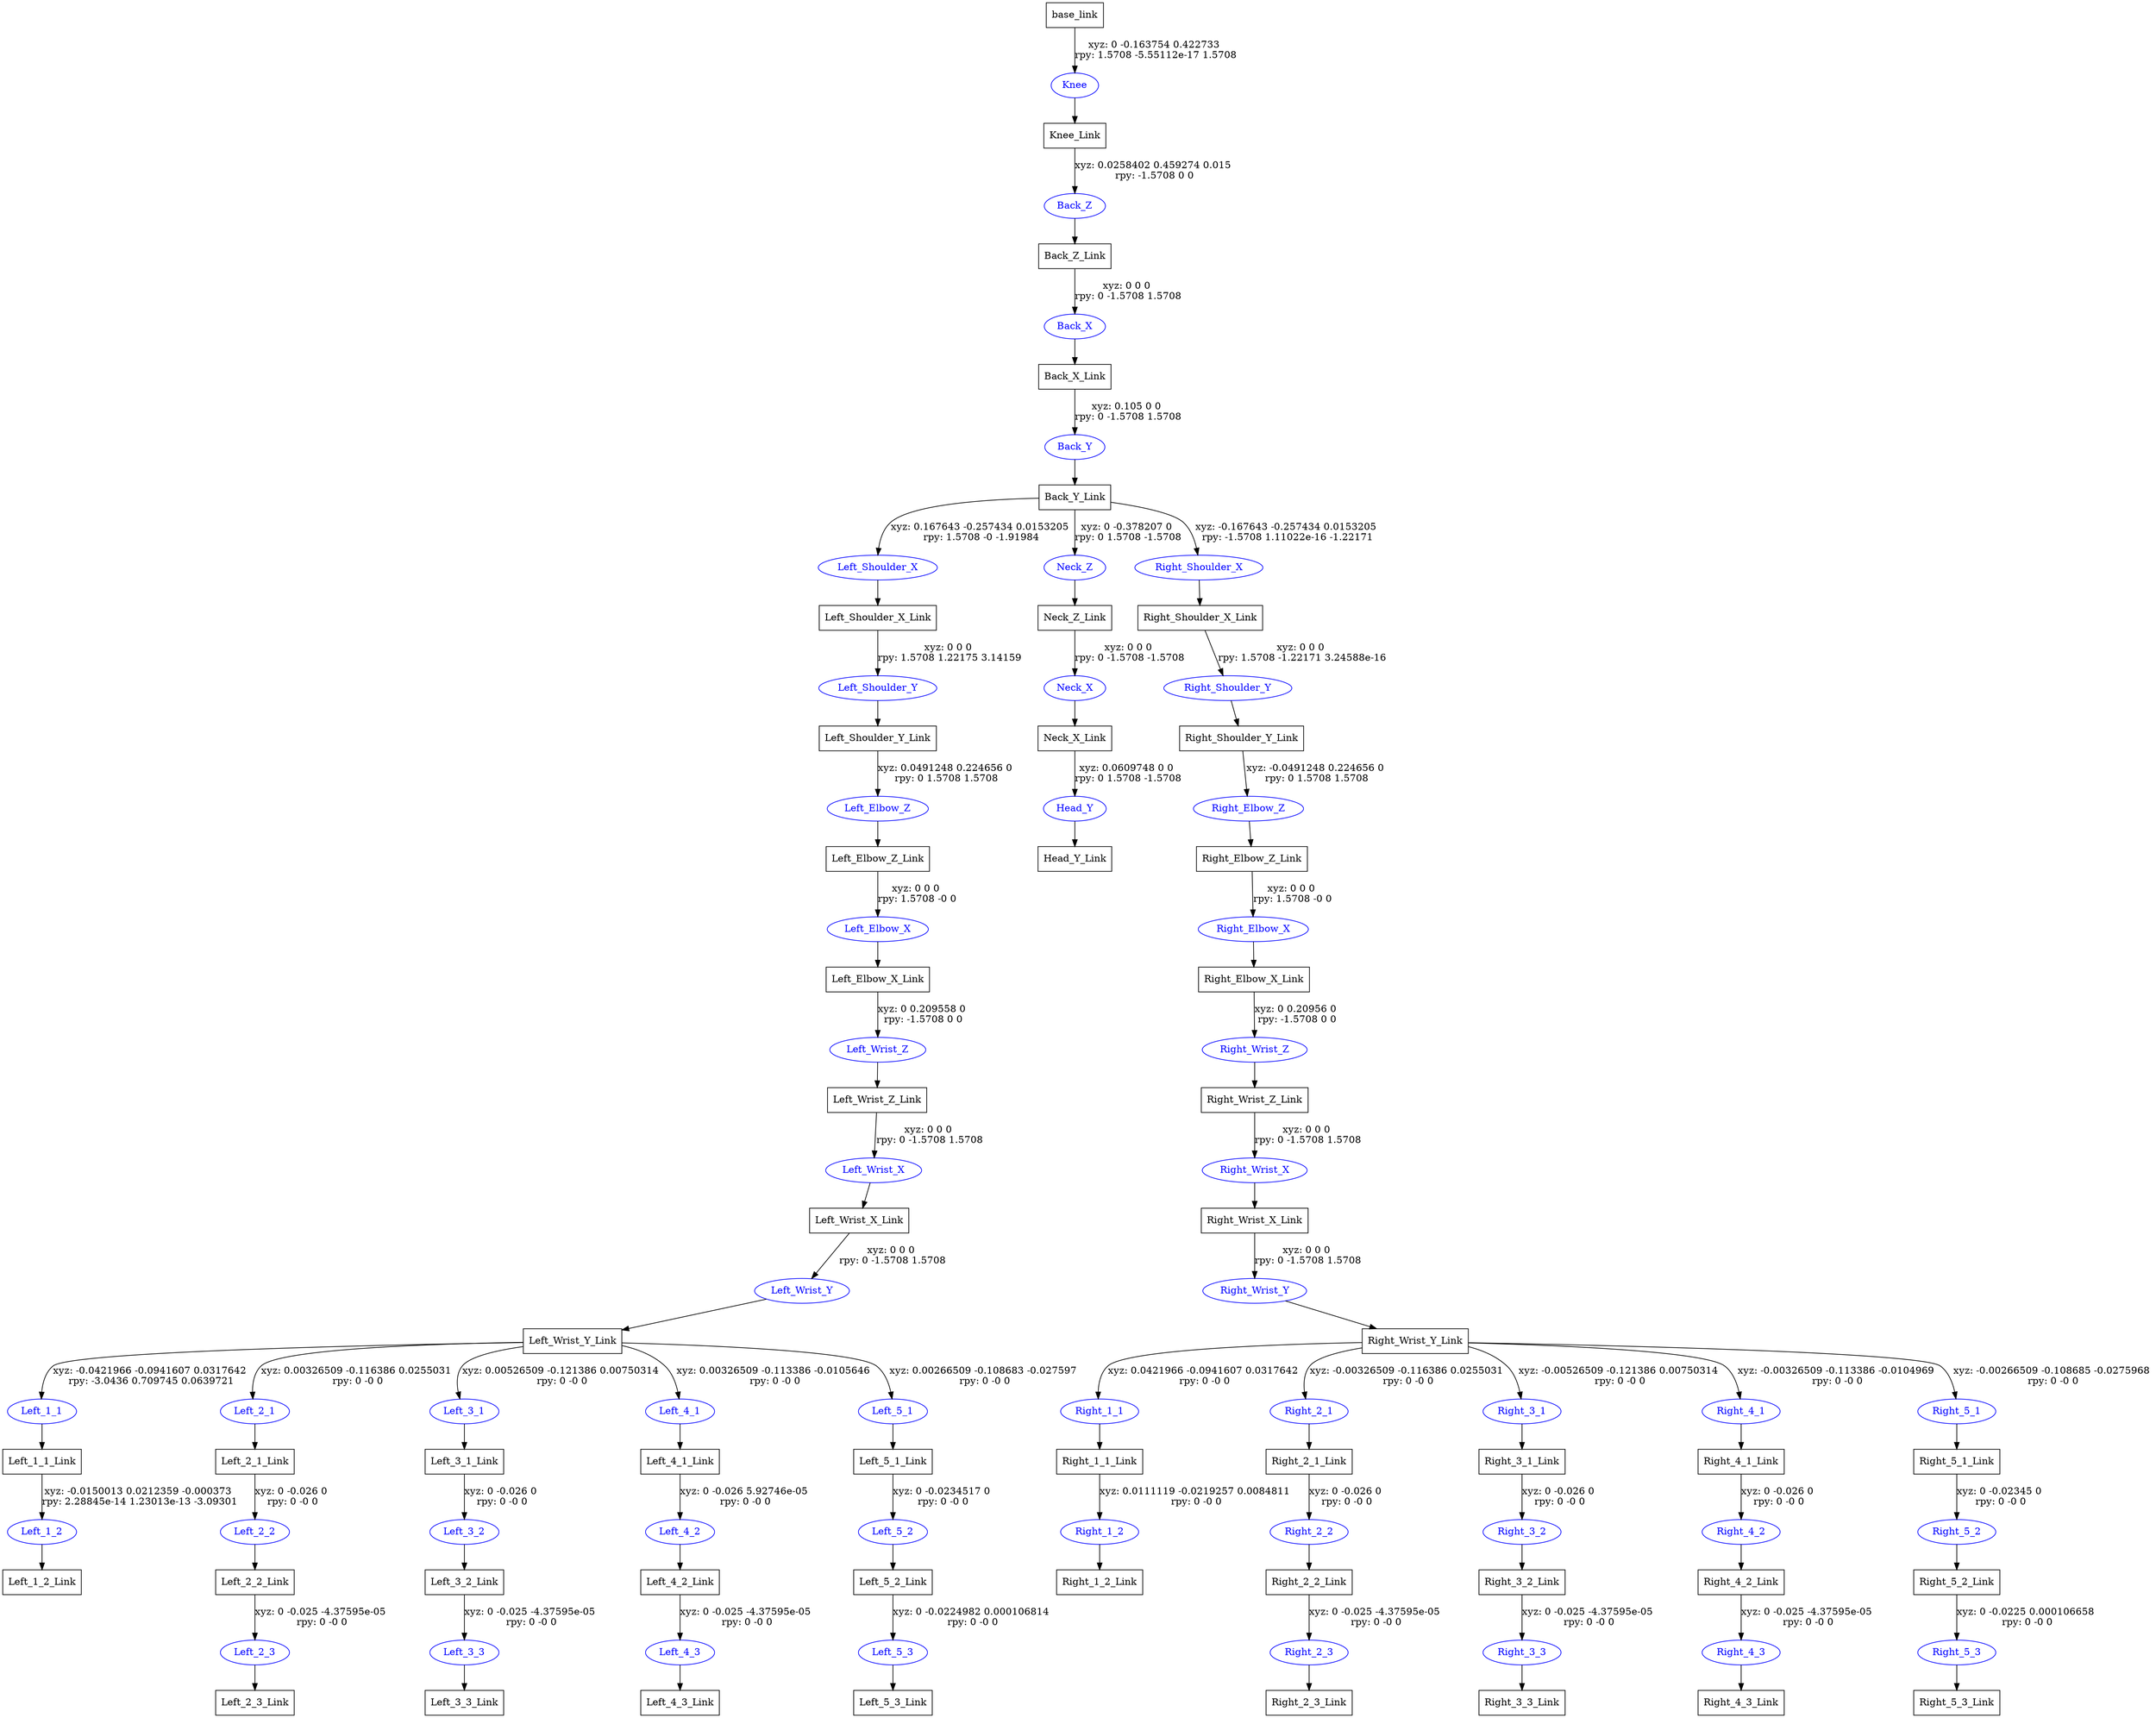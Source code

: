digraph G {
node [shape=box];
"base_link" [label="base_link"];
"Knee_Link" [label="Knee_Link"];
"Back_Z_Link" [label="Back_Z_Link"];
"Back_X_Link" [label="Back_X_Link"];
"Back_Y_Link" [label="Back_Y_Link"];
"Left_Shoulder_X_Link" [label="Left_Shoulder_X_Link"];
"Left_Shoulder_Y_Link" [label="Left_Shoulder_Y_Link"];
"Left_Elbow_Z_Link" [label="Left_Elbow_Z_Link"];
"Left_Elbow_X_Link" [label="Left_Elbow_X_Link"];
"Left_Wrist_Z_Link" [label="Left_Wrist_Z_Link"];
"Left_Wrist_X_Link" [label="Left_Wrist_X_Link"];
"Left_Wrist_Y_Link" [label="Left_Wrist_Y_Link"];
"Left_1_1_Link" [label="Left_1_1_Link"];
"Left_1_2_Link" [label="Left_1_2_Link"];
"Left_2_1_Link" [label="Left_2_1_Link"];
"Left_2_2_Link" [label="Left_2_2_Link"];
"Left_2_3_Link" [label="Left_2_3_Link"];
"Left_3_1_Link" [label="Left_3_1_Link"];
"Left_3_2_Link" [label="Left_3_2_Link"];
"Left_3_3_Link" [label="Left_3_3_Link"];
"Left_4_1_Link" [label="Left_4_1_Link"];
"Left_4_2_Link" [label="Left_4_2_Link"];
"Left_4_3_Link" [label="Left_4_3_Link"];
"Left_5_1_Link" [label="Left_5_1_Link"];
"Left_5_2_Link" [label="Left_5_2_Link"];
"Left_5_3_Link" [label="Left_5_3_Link"];
"Neck_Z_Link" [label="Neck_Z_Link"];
"Neck_X_Link" [label="Neck_X_Link"];
"Head_Y_Link" [label="Head_Y_Link"];
"Right_Shoulder_X_Link" [label="Right_Shoulder_X_Link"];
"Right_Shoulder_Y_Link" [label="Right_Shoulder_Y_Link"];
"Right_Elbow_Z_Link" [label="Right_Elbow_Z_Link"];
"Right_Elbow_X_Link" [label="Right_Elbow_X_Link"];
"Right_Wrist_Z_Link" [label="Right_Wrist_Z_Link"];
"Right_Wrist_X_Link" [label="Right_Wrist_X_Link"];
"Right_Wrist_Y_Link" [label="Right_Wrist_Y_Link"];
"Right_1_1_Link" [label="Right_1_1_Link"];
"Right_1_2_Link" [label="Right_1_2_Link"];
"Right_2_1_Link" [label="Right_2_1_Link"];
"Right_2_2_Link" [label="Right_2_2_Link"];
"Right_2_3_Link" [label="Right_2_3_Link"];
"Right_3_1_Link" [label="Right_3_1_Link"];
"Right_3_2_Link" [label="Right_3_2_Link"];
"Right_3_3_Link" [label="Right_3_3_Link"];
"Right_4_1_Link" [label="Right_4_1_Link"];
"Right_4_2_Link" [label="Right_4_2_Link"];
"Right_4_3_Link" [label="Right_4_3_Link"];
"Right_5_1_Link" [label="Right_5_1_Link"];
"Right_5_2_Link" [label="Right_5_2_Link"];
"Right_5_3_Link" [label="Right_5_3_Link"];
node [shape=ellipse, color=blue, fontcolor=blue];
"base_link" -> "Knee" [label="xyz: 0 -0.163754 0.422733 \nrpy: 1.5708 -5.55112e-17 1.5708"]
"Knee" -> "Knee_Link"
"Knee_Link" -> "Back_Z" [label="xyz: 0.0258402 0.459274 0.015 \nrpy: -1.5708 0 0"]
"Back_Z" -> "Back_Z_Link"
"Back_Z_Link" -> "Back_X" [label="xyz: 0 0 0 \nrpy: 0 -1.5708 1.5708"]
"Back_X" -> "Back_X_Link"
"Back_X_Link" -> "Back_Y" [label="xyz: 0.105 0 0 \nrpy: 0 -1.5708 1.5708"]
"Back_Y" -> "Back_Y_Link"
"Back_Y_Link" -> "Left_Shoulder_X" [label="xyz: 0.167643 -0.257434 0.0153205 \nrpy: 1.5708 -0 -1.91984"]
"Left_Shoulder_X" -> "Left_Shoulder_X_Link"
"Left_Shoulder_X_Link" -> "Left_Shoulder_Y" [label="xyz: 0 0 0 \nrpy: 1.5708 1.22175 3.14159"]
"Left_Shoulder_Y" -> "Left_Shoulder_Y_Link"
"Left_Shoulder_Y_Link" -> "Left_Elbow_Z" [label="xyz: 0.0491248 0.224656 0 \nrpy: 0 1.5708 1.5708"]
"Left_Elbow_Z" -> "Left_Elbow_Z_Link"
"Left_Elbow_Z_Link" -> "Left_Elbow_X" [label="xyz: 0 0 0 \nrpy: 1.5708 -0 0"]
"Left_Elbow_X" -> "Left_Elbow_X_Link"
"Left_Elbow_X_Link" -> "Left_Wrist_Z" [label="xyz: 0 0.209558 0 \nrpy: -1.5708 0 0"]
"Left_Wrist_Z" -> "Left_Wrist_Z_Link"
"Left_Wrist_Z_Link" -> "Left_Wrist_X" [label="xyz: 0 0 0 \nrpy: 0 -1.5708 1.5708"]
"Left_Wrist_X" -> "Left_Wrist_X_Link"
"Left_Wrist_X_Link" -> "Left_Wrist_Y" [label="xyz: 0 0 0 \nrpy: 0 -1.5708 1.5708"]
"Left_Wrist_Y" -> "Left_Wrist_Y_Link"
"Left_Wrist_Y_Link" -> "Left_1_1" [label="xyz: -0.0421966 -0.0941607 0.0317642 \nrpy: -3.0436 0.709745 0.0639721"]
"Left_1_1" -> "Left_1_1_Link"
"Left_1_1_Link" -> "Left_1_2" [label="xyz: -0.0150013 0.0212359 -0.000373 \nrpy: 2.28845e-14 1.23013e-13 -3.09301"]
"Left_1_2" -> "Left_1_2_Link"
"Left_Wrist_Y_Link" -> "Left_2_1" [label="xyz: 0.00326509 -0.116386 0.0255031 \nrpy: 0 -0 0"]
"Left_2_1" -> "Left_2_1_Link"
"Left_2_1_Link" -> "Left_2_2" [label="xyz: 0 -0.026 0 \nrpy: 0 -0 0"]
"Left_2_2" -> "Left_2_2_Link"
"Left_2_2_Link" -> "Left_2_3" [label="xyz: 0 -0.025 -4.37595e-05 \nrpy: 0 -0 0"]
"Left_2_3" -> "Left_2_3_Link"
"Left_Wrist_Y_Link" -> "Left_3_1" [label="xyz: 0.00526509 -0.121386 0.00750314 \nrpy: 0 -0 0"]
"Left_3_1" -> "Left_3_1_Link"
"Left_3_1_Link" -> "Left_3_2" [label="xyz: 0 -0.026 0 \nrpy: 0 -0 0"]
"Left_3_2" -> "Left_3_2_Link"
"Left_3_2_Link" -> "Left_3_3" [label="xyz: 0 -0.025 -4.37595e-05 \nrpy: 0 -0 0"]
"Left_3_3" -> "Left_3_3_Link"
"Left_Wrist_Y_Link" -> "Left_4_1" [label="xyz: 0.00326509 -0.113386 -0.0105646 \nrpy: 0 -0 0"]
"Left_4_1" -> "Left_4_1_Link"
"Left_4_1_Link" -> "Left_4_2" [label="xyz: 0 -0.026 5.92746e-05 \nrpy: 0 -0 0"]
"Left_4_2" -> "Left_4_2_Link"
"Left_4_2_Link" -> "Left_4_3" [label="xyz: 0 -0.025 -4.37595e-05 \nrpy: 0 -0 0"]
"Left_4_3" -> "Left_4_3_Link"
"Left_Wrist_Y_Link" -> "Left_5_1" [label="xyz: 0.00266509 -0.108683 -0.027597 \nrpy: 0 -0 0"]
"Left_5_1" -> "Left_5_1_Link"
"Left_5_1_Link" -> "Left_5_2" [label="xyz: 0 -0.0234517 0 \nrpy: 0 -0 0"]
"Left_5_2" -> "Left_5_2_Link"
"Left_5_2_Link" -> "Left_5_3" [label="xyz: 0 -0.0224982 0.000106814 \nrpy: 0 -0 0"]
"Left_5_3" -> "Left_5_3_Link"
"Back_Y_Link" -> "Neck_Z" [label="xyz: 0 -0.378207 0 \nrpy: 0 1.5708 -1.5708"]
"Neck_Z" -> "Neck_Z_Link"
"Neck_Z_Link" -> "Neck_X" [label="xyz: 0 0 0 \nrpy: 0 -1.5708 -1.5708"]
"Neck_X" -> "Neck_X_Link"
"Neck_X_Link" -> "Head_Y" [label="xyz: 0.0609748 0 0 \nrpy: 0 1.5708 -1.5708"]
"Head_Y" -> "Head_Y_Link"
"Back_Y_Link" -> "Right_Shoulder_X" [label="xyz: -0.167643 -0.257434 0.0153205 \nrpy: -1.5708 1.11022e-16 -1.22171"]
"Right_Shoulder_X" -> "Right_Shoulder_X_Link"
"Right_Shoulder_X_Link" -> "Right_Shoulder_Y" [label="xyz: 0 0 0 \nrpy: 1.5708 -1.22171 3.24588e-16"]
"Right_Shoulder_Y" -> "Right_Shoulder_Y_Link"
"Right_Shoulder_Y_Link" -> "Right_Elbow_Z" [label="xyz: -0.0491248 0.224656 0 \nrpy: 0 1.5708 1.5708"]
"Right_Elbow_Z" -> "Right_Elbow_Z_Link"
"Right_Elbow_Z_Link" -> "Right_Elbow_X" [label="xyz: 0 0 0 \nrpy: 1.5708 -0 0"]
"Right_Elbow_X" -> "Right_Elbow_X_Link"
"Right_Elbow_X_Link" -> "Right_Wrist_Z" [label="xyz: 0 0.20956 0 \nrpy: -1.5708 0 0"]
"Right_Wrist_Z" -> "Right_Wrist_Z_Link"
"Right_Wrist_Z_Link" -> "Right_Wrist_X" [label="xyz: 0 0 0 \nrpy: 0 -1.5708 1.5708"]
"Right_Wrist_X" -> "Right_Wrist_X_Link"
"Right_Wrist_X_Link" -> "Right_Wrist_Y" [label="xyz: 0 0 0 \nrpy: 0 -1.5708 1.5708"]
"Right_Wrist_Y" -> "Right_Wrist_Y_Link"
"Right_Wrist_Y_Link" -> "Right_1_1" [label="xyz: 0.0421966 -0.0941607 0.0317642 \nrpy: 0 -0 0"]
"Right_1_1" -> "Right_1_1_Link"
"Right_1_1_Link" -> "Right_1_2" [label="xyz: 0.0111119 -0.0219257 0.0084811 \nrpy: 0 -0 0"]
"Right_1_2" -> "Right_1_2_Link"
"Right_Wrist_Y_Link" -> "Right_2_1" [label="xyz: -0.00326509 -0.116386 0.0255031 \nrpy: 0 -0 0"]
"Right_2_1" -> "Right_2_1_Link"
"Right_2_1_Link" -> "Right_2_2" [label="xyz: 0 -0.026 0 \nrpy: 0 -0 0"]
"Right_2_2" -> "Right_2_2_Link"
"Right_2_2_Link" -> "Right_2_3" [label="xyz: 0 -0.025 -4.37595e-05 \nrpy: 0 -0 0"]
"Right_2_3" -> "Right_2_3_Link"
"Right_Wrist_Y_Link" -> "Right_3_1" [label="xyz: -0.00526509 -0.121386 0.00750314 \nrpy: 0 -0 0"]
"Right_3_1" -> "Right_3_1_Link"
"Right_3_1_Link" -> "Right_3_2" [label="xyz: 0 -0.026 0 \nrpy: 0 -0 0"]
"Right_3_2" -> "Right_3_2_Link"
"Right_3_2_Link" -> "Right_3_3" [label="xyz: 0 -0.025 -4.37595e-05 \nrpy: 0 -0 0"]
"Right_3_3" -> "Right_3_3_Link"
"Right_Wrist_Y_Link" -> "Right_4_1" [label="xyz: -0.00326509 -0.113386 -0.0104969 \nrpy: 0 -0 0"]
"Right_4_1" -> "Right_4_1_Link"
"Right_4_1_Link" -> "Right_4_2" [label="xyz: 0 -0.026 0 \nrpy: 0 -0 0"]
"Right_4_2" -> "Right_4_2_Link"
"Right_4_2_Link" -> "Right_4_3" [label="xyz: 0 -0.025 -4.37595e-05 \nrpy: 0 -0 0"]
"Right_4_3" -> "Right_4_3_Link"
"Right_Wrist_Y_Link" -> "Right_5_1" [label="xyz: -0.00266509 -0.108685 -0.0275968 \nrpy: 0 -0 0"]
"Right_5_1" -> "Right_5_1_Link"
"Right_5_1_Link" -> "Right_5_2" [label="xyz: 0 -0.02345 0 \nrpy: 0 -0 0"]
"Right_5_2" -> "Right_5_2_Link"
"Right_5_2_Link" -> "Right_5_3" [label="xyz: 0 -0.0225 0.000106658 \nrpy: 0 -0 0"]
"Right_5_3" -> "Right_5_3_Link"
}
